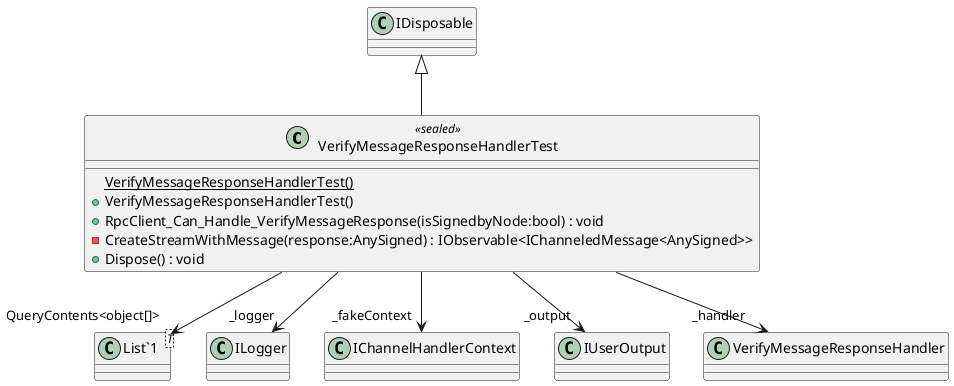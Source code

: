 @startuml
class VerifyMessageResponseHandlerTest <<sealed>> {
    {static} VerifyMessageResponseHandlerTest()
    + VerifyMessageResponseHandlerTest()
    + RpcClient_Can_Handle_VerifyMessageResponse(isSignedbyNode:bool) : void
    - CreateStreamWithMessage(response:AnySigned) : IObservable<IChanneledMessage<AnySigned>>
    + Dispose() : void
}
class "List`1"<T> {
}
IDisposable <|-- VerifyMessageResponseHandlerTest
VerifyMessageResponseHandlerTest --> "_logger" ILogger
VerifyMessageResponseHandlerTest --> "_fakeContext" IChannelHandlerContext
VerifyMessageResponseHandlerTest --> "_output" IUserOutput
VerifyMessageResponseHandlerTest --> "QueryContents<object[]>" "List`1"
VerifyMessageResponseHandlerTest --> "_handler" VerifyMessageResponseHandler
@enduml
